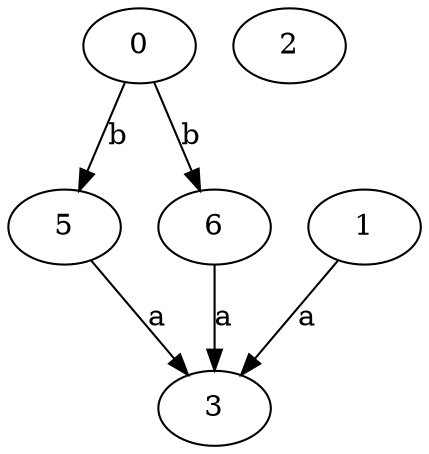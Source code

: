 strict digraph  {
0;
1;
2;
3;
5;
6;
0 -> 5  [label=b];
0 -> 6  [label=b];
1 -> 3  [label=a];
5 -> 3  [label=a];
6 -> 3  [label=a];
}

